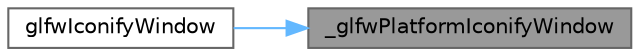 digraph "_glfwPlatformIconifyWindow"
{
 // LATEX_PDF_SIZE
  bgcolor="transparent";
  edge [fontname=Helvetica,fontsize=10,labelfontname=Helvetica,labelfontsize=10];
  node [fontname=Helvetica,fontsize=10,shape=box,height=0.2,width=0.4];
  rankdir="RL";
  Node1 [id="Node000001",label="_glfwPlatformIconifyWindow",height=0.2,width=0.4,color="gray40", fillcolor="grey60", style="filled", fontcolor="black",tooltip=" "];
  Node1 -> Node2 [id="edge1_Node000001_Node000002",dir="back",color="steelblue1",style="solid",tooltip=" "];
  Node2 [id="Node000002",label="glfwIconifyWindow",height=0.2,width=0.4,color="grey40", fillcolor="white", style="filled",URL="$group__window.html#ga24274e3c6ecd44e11fec5e6b66e4d7f3",tooltip="Iconifies the specified window."];
}
